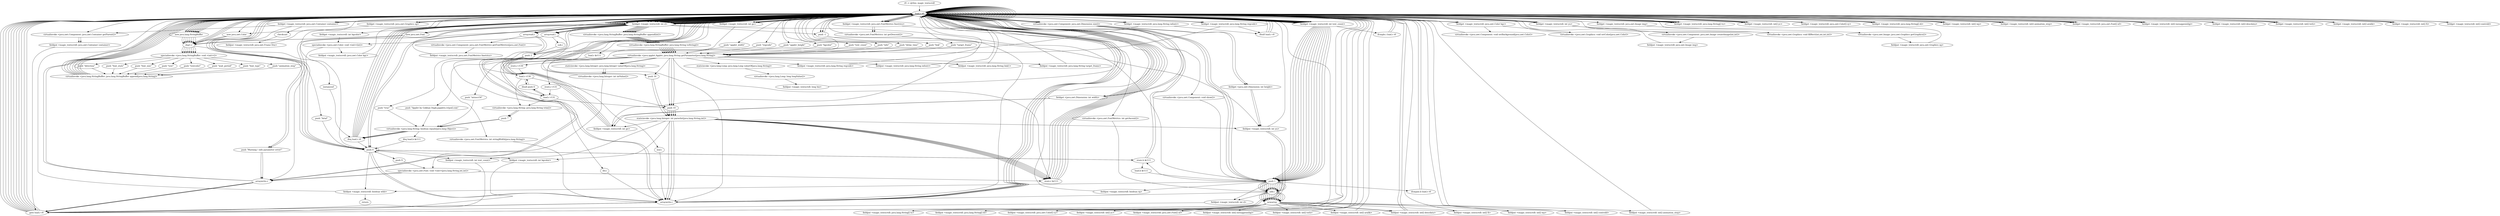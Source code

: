 digraph "" {
    "r0 := @this: magic_textscroll"
    "load.r r0"
    "r0 := @this: magic_textscroll"->"load.r r0";
    "push -1"
    "load.r r0"->"push -1";
    "fieldput <magic_textscroll: int ge>"
    "push -1"->"fieldput <magic_textscroll: int ge>";
    "fieldput <magic_textscroll: int ge>"->"load.r r0";
    "load.r r0"->"push -1";
    "fieldput <magic_textscroll: int yu>"
    "push -1"->"fieldput <magic_textscroll: int yu>";
    "fieldput <magic_textscroll: int yu>"->"load.r r0";
    "push 0"
    "load.r r0"->"push 0";
    "fieldput <magic_textscroll: boolean whb>"
    "push 0"->"fieldput <magic_textscroll: boolean whb>";
    "fieldput <magic_textscroll: boolean whb>"->"load.r r0";
    "push \"bgcolor\""
    "load.r r0"->"push \"bgcolor\"";
    "virtualinvoke <java.applet.Applet: java.lang.String getParameter(java.lang.String)>"
    "push \"bgcolor\""->"virtualinvoke <java.applet.Applet: java.lang.String getParameter(java.lang.String)>";
    "store.r $r111"
    "virtualinvoke <java.applet.Applet: java.lang.String getParameter(java.lang.String)>"->"store.r $r111";
    "store.r $r111"->"load.r r0";
    "load.r $r111"
    "load.r r0"->"load.r $r111";
    "push 16"
    "load.r $r111"->"push 16";
    "staticinvoke <java.lang.Integer: int parseInt(java.lang.String,int)>"
    "push 16"->"staticinvoke <java.lang.Integer: int parseInt(java.lang.String,int)>";
    "fieldput <magic_textscroll: int bgcolor>"
    "staticinvoke <java.lang.Integer: int parseInt(java.lang.String,int)>"->"fieldput <magic_textscroll: int bgcolor>";
    "goto load.r r0"
    "fieldput <magic_textscroll: int bgcolor>"->"goto load.r r0";
    "goto load.r r0"->"load.r r0";
    "new java.awt.Color"
    "load.r r0"->"new java.awt.Color";
    "dup1.r"
    "new java.awt.Color"->"dup1.r";
    "dup1.r"->"load.r r0";
    "fieldget <magic_textscroll: int bgcolor>"
    "load.r r0"->"fieldget <magic_textscroll: int bgcolor>";
    "specialinvoke <java.awt.Color: void <init>(int)>"
    "fieldget <magic_textscroll: int bgcolor>"->"specialinvoke <java.awt.Color: void <init>(int)>";
    "fieldput <magic_textscroll: java.awt.Color bgc>"
    "specialinvoke <java.awt.Color: void <init>(int)>"->"fieldput <magic_textscroll: java.awt.Color bgc>";
    "fieldput <magic_textscroll: java.awt.Color bgc>"->"load.r r0";
    "load.r r0"->"load.r r0";
    "fieldget <magic_textscroll: java.awt.Color bgc>"
    "load.r r0"->"fieldget <magic_textscroll: java.awt.Color bgc>";
    "virtualinvoke <java.awt.Component: void setBackground(java.awt.Color)>"
    "fieldget <magic_textscroll: java.awt.Color bgc>"->"virtualinvoke <java.awt.Component: void setBackground(java.awt.Color)>";
    "virtualinvoke <java.awt.Component: void setBackground(java.awt.Color)>"->"load.r r0";
    "load.r r0"->"load.r r0";
    "push \"regcode\""
    "load.r r0"->"push \"regcode\"";
    "push \"regcode\""->"virtualinvoke <java.applet.Applet: java.lang.String getParameter(java.lang.String)>";
    "fieldput <magic_textscroll: java.lang.String regcode>"
    "virtualinvoke <java.applet.Applet: java.lang.String getParameter(java.lang.String)>"->"fieldput <magic_textscroll: java.lang.String regcode>";
    "fieldput <magic_textscroll: java.lang.String regcode>"->"load.r r0";
    "fieldget <magic_textscroll: java.lang.String regcode>"
    "load.r r0"->"fieldget <magic_textscroll: java.lang.String regcode>";
    "ifnull load.r r0"
    "fieldget <magic_textscroll: java.lang.String regcode>"->"ifnull load.r r0";
    "ifnull load.r r0"->"load.r r0";
    "load.r r0"->"fieldget <magic_textscroll: java.lang.String regcode>";
    "push \"mtxscr34\""
    "fieldget <magic_textscroll: java.lang.String regcode>"->"push \"mtxscr34\"";
    "virtualinvoke <java.lang.String: boolean equals(java.lang.Object)>"
    "push \"mtxscr34\""->"virtualinvoke <java.lang.String: boolean equals(java.lang.Object)>";
    "ifeq load.r r0"
    "virtualinvoke <java.lang.String: boolean equals(java.lang.Object)>"->"ifeq load.r r0";
    "ifeq load.r r0"->"load.r r0";
    "push 1"
    "load.r r0"->"push 1";
    "fieldput <magic_textscroll: boolean rg>"
    "push 1"->"fieldput <magic_textscroll: boolean rg>";
    "fieldput <magic_textscroll: boolean rg>"->"load.r r0";
    "load.r r0"->"load.r r0";
    "push \"text_count\""
    "load.r r0"->"push \"text_count\"";
    "push \"text_count\""->"virtualinvoke <java.applet.Applet: java.lang.String getParameter(java.lang.String)>";
    "push 10"
    "virtualinvoke <java.applet.Applet: java.lang.String getParameter(java.lang.String)>"->"push 10";
    "push 10"->"staticinvoke <java.lang.Integer: int parseInt(java.lang.String,int)>";
    "fieldput <magic_textscroll: int text_count>"
    "staticinvoke <java.lang.Integer: int parseInt(java.lang.String,int)>"->"fieldput <magic_textscroll: int text_count>";
    "fieldput <magic_textscroll: int text_count>"->"goto load.r r0";
    "goto load.r r0"->"load.r r0";
    "load.r r0"->"load.r r0";
    "push \"info\""
    "load.r r0"->"push \"info\"";
    "push \"info\""->"virtualinvoke <java.applet.Applet: java.lang.String getParameter(java.lang.String)>";
    "fieldput <magic_textscroll: java.lang.String infostr>"
    "virtualinvoke <java.applet.Applet: java.lang.String getParameter(java.lang.String)>"->"fieldput <magic_textscroll: java.lang.String infostr>";
    "fieldput <magic_textscroll: java.lang.String infostr>"->"load.r r0";
    "load.r r0"->"load.r r0";
    "push \"delay_time\""
    "load.r r0"->"push \"delay_time\"";
    "push \"delay_time\""->"virtualinvoke <java.applet.Applet: java.lang.String getParameter(java.lang.String)>";
    "staticinvoke <java.lang.Long: java.lang.Long valueOf(java.lang.String)>"
    "virtualinvoke <java.applet.Applet: java.lang.String getParameter(java.lang.String)>"->"staticinvoke <java.lang.Long: java.lang.Long valueOf(java.lang.String)>";
    "virtualinvoke <java.lang.Long: long longValue()>"
    "staticinvoke <java.lang.Long: java.lang.Long valueOf(java.lang.String)>"->"virtualinvoke <java.lang.Long: long longValue()>";
    "fieldput <magic_textscroll: long hiz>"
    "virtualinvoke <java.lang.Long: long longValue()>"->"fieldput <magic_textscroll: long hiz>";
    "fieldput <magic_textscroll: long hiz>"->"load.r r0";
    "load.r r0"->"load.r r0";
    "fieldget <magic_textscroll: int text_count>"
    "load.r r0"->"fieldget <magic_textscroll: int text_count>";
    "fieldget <magic_textscroll: int text_count>"->"push 1";
    "add.i"
    "push 1"->"add.i";
    "newarray"
    "add.i"->"newarray";
    "fieldput <magic_textscroll: java.lang.String[] tx>"
    "newarray"->"fieldput <magic_textscroll: java.lang.String[] tx>";
    "fieldput <magic_textscroll: java.lang.String[] tx>"->"load.r r0";
    "load.r r0"->"load.r r0";
    "load.r r0"->"fieldget <magic_textscroll: int text_count>";
    "fieldget <magic_textscroll: int text_count>"->"push 1";
    "push 1"->"add.i";
    "add.i"->"newarray";
    "fieldput <magic_textscroll: java.lang.String[] di>"
    "newarray"->"fieldput <magic_textscroll: java.lang.String[] di>";
    "fieldput <magic_textscroll: java.lang.String[] di>"->"load.r r0";
    "load.r r0"->"load.r r0";
    "load.r r0"->"fieldget <magic_textscroll: int text_count>";
    "fieldget <magic_textscroll: int text_count>"->"push 1";
    "push 1"->"add.i";
    "add.i"->"newarray";
    "fieldput <magic_textscroll: java.awt.Color[] cy>"
    "newarray"->"fieldput <magic_textscroll: java.awt.Color[] cy>";
    "fieldput <magic_textscroll: java.awt.Color[] cy>"->"load.r r0";
    "load.r r0"->"load.r r0";
    "load.r r0"->"fieldget <magic_textscroll: int text_count>";
    "fieldget <magic_textscroll: int text_count>"->"push 1";
    "push 1"->"add.i";
    "add.i"->"newarray";
    "fieldput <magic_textscroll: int[] yc>"
    "newarray"->"fieldput <magic_textscroll: int[] yc>";
    "fieldput <magic_textscroll: int[] yc>"->"load.r r0";
    "load.r r0"->"load.r r0";
    "load.r r0"->"fieldget <magic_textscroll: int text_count>";
    "fieldget <magic_textscroll: int text_count>"->"push 1";
    "push 1"->"add.i";
    "add.i"->"newarray";
    "fieldput <magic_textscroll: java.awt.Font[] nf>"
    "newarray"->"fieldput <magic_textscroll: java.awt.Font[] nf>";
    "fieldput <magic_textscroll: java.awt.Font[] nf>"->"load.r r0";
    "load.r r0"->"load.r r0";
    "load.r r0"->"fieldget <magic_textscroll: int text_count>";
    "fieldget <magic_textscroll: int text_count>"->"push 1";
    "push 1"->"add.i";
    "add.i"->"newarray";
    "fieldput <magic_textscroll: int[] mesajgenisligi>"
    "newarray"->"fieldput <magic_textscroll: int[] mesajgenisligi>";
    "fieldput <magic_textscroll: int[] mesajgenisligi>"->"load.r r0";
    "load.r r0"->"load.r r0";
    "load.r r0"->"fieldget <magic_textscroll: int text_count>";
    "fieldget <magic_textscroll: int text_count>"->"push 1";
    "push 1"->"add.i";
    "add.i"->"newarray";
    "fieldput <magic_textscroll: int[] txth>"
    "newarray"->"fieldput <magic_textscroll: int[] txth>";
    "fieldput <magic_textscroll: int[] txth>"->"load.r r0";
    "load.r r0"->"load.r r0";
    "load.r r0"->"fieldget <magic_textscroll: int text_count>";
    "fieldget <magic_textscroll: int text_count>"->"push 1";
    "push 1"->"add.i";
    "add.i"->"newarray";
    "fieldput <magic_textscroll: int[] aralik>"
    "newarray"->"fieldput <magic_textscroll: int[] aralik>";
    "fieldput <magic_textscroll: int[] aralik>"->"load.r r0";
    "load.r r0"->"load.r r0";
    "load.r r0"->"fieldget <magic_textscroll: int text_count>";
    "fieldget <magic_textscroll: int text_count>"->"push 1";
    "push 1"->"add.i";
    "add.i"->"newarray";
    "fieldput <magic_textscroll: int[] descdata>"
    "newarray"->"fieldput <magic_textscroll: int[] descdata>";
    "fieldput <magic_textscroll: int[] descdata>"->"load.r r0";
    "load.r r0"->"load.r r0";
    "load.r r0"->"fieldget <magic_textscroll: int text_count>";
    "fieldget <magic_textscroll: int text_count>"->"push 1";
    "push 1"->"add.i";
    "add.i"->"newarray";
    "newarray"->"fieldput <magic_textscroll: int[] descdata>";
    "fieldput <magic_textscroll: int[] descdata>"->"load.r r0";
    "load.r r0"->"load.r r0";
    "load.r r0"->"fieldget <magic_textscroll: int text_count>";
    "fieldget <magic_textscroll: int text_count>"->"push 1";
    "push 1"->"add.i";
    "add.i"->"newarray";
    "fieldput <magic_textscroll: int[] X>"
    "newarray"->"fieldput <magic_textscroll: int[] X>";
    "fieldput <magic_textscroll: int[] X>"->"load.r r0";
    "load.r r0"->"load.r r0";
    "load.r r0"->"fieldget <magic_textscroll: int text_count>";
    "fieldget <magic_textscroll: int text_count>"->"push 1";
    "push 1"->"add.i";
    "add.i"->"newarray";
    "fieldput <magic_textscroll: int[] wp>"
    "newarray"->"fieldput <magic_textscroll: int[] wp>";
    "fieldput <magic_textscroll: int[] wp>"->"load.r r0";
    "load.r r0"->"load.r r0";
    "load.r r0"->"fieldget <magic_textscroll: int text_count>";
    "fieldget <magic_textscroll: int text_count>"->"push 1";
    "push 1"->"add.i";
    "add.i"->"newarray";
    "fieldput <magic_textscroll: int[] controld>"
    "newarray"->"fieldput <magic_textscroll: int[] controld>";
    "fieldput <magic_textscroll: int[] controld>"->"load.r r0";
    "load.r r0"->"load.r r0";
    "load.r r0"->"fieldget <magic_textscroll: int text_count>";
    "fieldget <magic_textscroll: int text_count>"->"push 1";
    "push 1"->"add.i";
    "add.i"->"newarray";
    "fieldput <magic_textscroll: int[] animation_step>"
    "newarray"->"fieldput <magic_textscroll: int[] animation_step>";
    "fieldput <magic_textscroll: int[] animation_step>"->"load.r r0";
    "load.r r0"->"load.r r0";
    "push \"link\""
    "load.r r0"->"push \"link\"";
    "push \"link\""->"virtualinvoke <java.applet.Applet: java.lang.String getParameter(java.lang.String)>";
    "fieldput <magic_textscroll: java.lang.String link1>"
    "virtualinvoke <java.applet.Applet: java.lang.String getParameter(java.lang.String)>"->"fieldput <magic_textscroll: java.lang.String link1>";
    "fieldput <magic_textscroll: java.lang.String link1>"->"load.r r0";
    "load.r r0"->"load.r r0";
    "push \"target_frame\""
    "load.r r0"->"push \"target_frame\"";
    "push \"target_frame\""->"virtualinvoke <java.applet.Applet: java.lang.String getParameter(java.lang.String)>";
    "fieldput <magic_textscroll: java.lang.String target_frame>"
    "virtualinvoke <java.applet.Applet: java.lang.String getParameter(java.lang.String)>"->"fieldput <magic_textscroll: java.lang.String target_frame>";
    "fieldput <magic_textscroll: java.lang.String target_frame>"->"load.r r0";
    "virtualinvoke <java.awt.Component: void show()>"
    "load.r r0"->"virtualinvoke <java.awt.Component: void show()>";
    "virtualinvoke <java.awt.Component: void show()>"->"push 1";
    "store.b $r111"
    "push 1"->"store.b $r111";
    "store.b $r111"->"load.r r0";
    "push \"applet_width\""
    "load.r r0"->"push \"applet_width\"";
    "push \"applet_width\""->"virtualinvoke <java.applet.Applet: java.lang.String getParameter(java.lang.String)>";
    "store.r r130"
    "virtualinvoke <java.applet.Applet: java.lang.String getParameter(java.lang.String)>"->"store.r r130";
    "load.r r130"
    "store.r r130"->"load.r r130";
    "ifnull push 0"
    "load.r r130"->"ifnull push 0";
    "ifnull push 0"->"load.r r130";
    "virtualinvoke <java.lang.String: java.lang.String trim()>"
    "load.r r130"->"virtualinvoke <java.lang.String: java.lang.String trim()>";
    "push \"\""
    "virtualinvoke <java.lang.String: java.lang.String trim()>"->"push \"\"";
    "push \"\""->"virtualinvoke <java.lang.String: boolean equals(java.lang.Object)>";
    "virtualinvoke <java.lang.String: boolean equals(java.lang.Object)>"->"ifeq load.r r0";
    "ifeq load.r r0"->"push 0";
    "push 0"->"store.b $r111";
    "store.b $r111"->"load.r r0";
    "push \"applet_height\""
    "load.r r0"->"push \"applet_height\"";
    "push \"applet_height\""->"virtualinvoke <java.applet.Applet: java.lang.String getParameter(java.lang.String)>";
    "store.r r131"
    "virtualinvoke <java.applet.Applet: java.lang.String getParameter(java.lang.String)>"->"store.r r131";
    "load.r r131"
    "store.r r131"->"load.r r131";
    "load.r r131"->"ifnull push 0";
    "ifnull push 0"->"load.r r131";
    "load.r r131"->"virtualinvoke <java.lang.String: java.lang.String trim()>";
    "virtualinvoke <java.lang.String: java.lang.String trim()>"->"push \"\"";
    "push \"\""->"virtualinvoke <java.lang.String: boolean equals(java.lang.Object)>";
    "ifeq load.b $r111"
    "virtualinvoke <java.lang.String: boolean equals(java.lang.Object)>"->"ifeq load.b $r111";
    "ifeq load.b $r111"->"push 0";
    "push 0"->"store.b $r111";
    "load.b $r111"
    "store.b $r111"->"load.b $r111";
    "load.b $r111"->"push 1";
    "ifcmpne.b load.r r0"
    "push 1"->"ifcmpne.b load.r r0";
    "ifcmpne.b load.r r0"->"load.r r0";
    "load.r r0"->"load.r r130";
    "load.r r130"->"push 10";
    "push 10"->"staticinvoke <java.lang.Integer: int parseInt(java.lang.String,int)>";
    "staticinvoke <java.lang.Integer: int parseInt(java.lang.String,int)>"->"fieldput <magic_textscroll: int ge>";
    "fieldput <magic_textscroll: int ge>"->"load.r r0";
    "load.r r0"->"load.r r131";
    "load.r r131"->"push 10";
    "push 10"->"staticinvoke <java.lang.Integer: int parseInt(java.lang.String,int)>";
    "staticinvoke <java.lang.Integer: int parseInt(java.lang.String,int)>"->"fieldput <magic_textscroll: int yu>";
    "fieldput <magic_textscroll: int yu>"->"goto load.r r0";
    "goto load.r r0"->"load.r r0";
    "load.r r0"->"load.r r0";
    "virtualinvoke <java.awt.Component: java.awt.Container getParent()>"
    "load.r r0"->"virtualinvoke <java.awt.Component: java.awt.Container getParent()>";
    "fieldput <magic_textscroll: java.awt.Container container>"
    "virtualinvoke <java.awt.Component: java.awt.Container getParent()>"->"fieldput <magic_textscroll: java.awt.Container container>";
    "fieldput <magic_textscroll: java.awt.Container container>"->"goto load.r r0";
    "goto load.r r0"->"load.r r0";
    "fieldget <magic_textscroll: java.awt.Container container>"
    "load.r r0"->"fieldget <magic_textscroll: java.awt.Container container>";
    "instanceof"
    "fieldget <magic_textscroll: java.awt.Container container>"->"instanceof";
    "instanceof"->"ifeq load.r r0";
    "ifeq load.r r0"->"load.r r0";
    "load.r r0"->"load.r r0";
    "load.r r0"->"fieldget <magic_textscroll: java.awt.Container container>";
    "checkcast"
    "fieldget <magic_textscroll: java.awt.Container container>"->"checkcast";
    "fieldput <magic_textscroll: java.awt.Frame frm>"
    "checkcast"->"fieldput <magic_textscroll: java.awt.Frame frm>";
    "fieldput <magic_textscroll: java.awt.Frame frm>"->"load.r r0";
    "load.r r0"->"push 1";
    "fieldput <magic_textscroll: int d>"
    "push 1"->"fieldput <magic_textscroll: int d>";
    "fieldput <magic_textscroll: int d>"->"goto load.r r0";
    "goto load.r r0"->"load.r r0";
    "fieldget <magic_textscroll: int d>"
    "load.r r0"->"fieldget <magic_textscroll: int d>";
    "fieldget <magic_textscroll: int d>"->"load.r r0";
    "load.r r0"->"fieldget <magic_textscroll: int text_count>";
    "ifcmple.i load.r r0"
    "fieldget <magic_textscroll: int text_count>"->"ifcmple.i load.r r0";
    "ifcmple.i load.r r0"->"load.r r0";
    "load.r r0"->"load.r r0";
    "load.r r0"->"load.r r0";
    "fieldget <magic_textscroll: int ge>"
    "load.r r0"->"fieldget <magic_textscroll: int ge>";
    "fieldget <magic_textscroll: int ge>"->"load.r r0";
    "fieldget <magic_textscroll: int yu>"
    "load.r r0"->"fieldget <magic_textscroll: int yu>";
    "virtualinvoke <java.awt.Component: java.awt.Image createImage(int,int)>"
    "fieldget <magic_textscroll: int yu>"->"virtualinvoke <java.awt.Component: java.awt.Image createImage(int,int)>";
    "fieldput <magic_textscroll: java.awt.Image img>"
    "virtualinvoke <java.awt.Component: java.awt.Image createImage(int,int)>"->"fieldput <magic_textscroll: java.awt.Image img>";
    "fieldput <magic_textscroll: java.awt.Image img>"->"load.r r0";
    "load.r r0"->"load.r r0";
    "fieldget <magic_textscroll: java.awt.Image img>"
    "load.r r0"->"fieldget <magic_textscroll: java.awt.Image img>";
    "virtualinvoke <java.awt.Image: java.awt.Graphics getGraphics()>"
    "fieldget <magic_textscroll: java.awt.Image img>"->"virtualinvoke <java.awt.Image: java.awt.Graphics getGraphics()>";
    "fieldput <magic_textscroll: java.awt.Graphics og>"
    "virtualinvoke <java.awt.Image: java.awt.Graphics getGraphics()>"->"fieldput <magic_textscroll: java.awt.Graphics og>";
    "fieldput <magic_textscroll: java.awt.Graphics og>"->"load.r r0";
    "fieldget <magic_textscroll: java.awt.Graphics og>"
    "load.r r0"->"fieldget <magic_textscroll: java.awt.Graphics og>";
    "fieldget <magic_textscroll: java.awt.Graphics og>"->"load.r r0";
    "load.r r0"->"fieldget <magic_textscroll: java.awt.Color bgc>";
    "virtualinvoke <java.awt.Graphics: void setColor(java.awt.Color)>"
    "fieldget <magic_textscroll: java.awt.Color bgc>"->"virtualinvoke <java.awt.Graphics: void setColor(java.awt.Color)>";
    "virtualinvoke <java.awt.Graphics: void setColor(java.awt.Color)>"->"load.r r0";
    "load.r r0"->"fieldget <magic_textscroll: java.awt.Graphics og>";
    "fieldget <magic_textscroll: java.awt.Graphics og>"->"push 0";
    "push 0"->"push 0";
    "push 0"->"load.r r0";
    "load.r r0"->"fieldget <magic_textscroll: int ge>";
    "fieldget <magic_textscroll: int ge>"->"load.r r0";
    "load.r r0"->"fieldget <magic_textscroll: int yu>";
    "virtualinvoke <java.awt.Graphics: void fillRect(int,int,int,int)>"
    "fieldget <magic_textscroll: int yu>"->"virtualinvoke <java.awt.Graphics: void fillRect(int,int,int,int)>";
    "virtualinvoke <java.awt.Graphics: void fillRect(int,int,int,int)>"->"load.r r0";
    "load.r r0"->"push 1";
    "push 1"->"fieldput <magic_textscroll: boolean whb>";
    "return"
    "fieldput <magic_textscroll: boolean whb>"->"return";
    "ifcmple.i load.r r0"->"load.r r0";
    "fieldget <magic_textscroll: java.lang.String infostr>"
    "load.r r0"->"fieldget <magic_textscroll: java.lang.String infostr>";
    "fieldget <magic_textscroll: java.lang.String infostr>"->"ifnull load.r r0";
    "ifnull load.r r0"->"load.r r0";
    "load.r r0"->"fieldget <magic_textscroll: java.lang.String infostr>";
    "push \"Applet by Gokhan Dagli,japplets.tripod.com\""
    "fieldget <magic_textscroll: java.lang.String infostr>"->"push \"Applet by Gokhan Dagli,japplets.tripod.com\"";
    "push \"Applet by Gokhan Dagli,japplets.tripod.com\""->"virtualinvoke <java.lang.String: boolean equals(java.lang.Object)>";
    "virtualinvoke <java.lang.String: boolean equals(java.lang.Object)>"->"ifeq load.r r0";
    "ifeq load.r r0"->"load.r r0";
    "fieldget <magic_textscroll: java.lang.String[] tx>"
    "load.r r0"->"fieldget <magic_textscroll: java.lang.String[] tx>";
    "fieldget <magic_textscroll: java.lang.String[] tx>"->"load.r r0";
    "load.r r0"->"fieldget <magic_textscroll: int d>";
    "fieldget <magic_textscroll: int d>"->"load.r r0";
    "new java.lang.StringBuffer"
    "load.r r0"->"new java.lang.StringBuffer";
    "new java.lang.StringBuffer"->"dup1.r";
    "specialinvoke <java.lang.StringBuffer: void <init>()>"
    "dup1.r"->"specialinvoke <java.lang.StringBuffer: void <init>()>";
    "push \"text\""
    "specialinvoke <java.lang.StringBuffer: void <init>()>"->"push \"text\"";
    "virtualinvoke <java.lang.StringBuffer: java.lang.StringBuffer append(java.lang.String)>"
    "push \"text\""->"virtualinvoke <java.lang.StringBuffer: java.lang.StringBuffer append(java.lang.String)>";
    "virtualinvoke <java.lang.StringBuffer: java.lang.StringBuffer append(java.lang.String)>"->"load.r r0";
    "load.r r0"->"fieldget <magic_textscroll: int d>";
    "virtualinvoke <java.lang.StringBuffer: java.lang.StringBuffer append(int)>"
    "fieldget <magic_textscroll: int d>"->"virtualinvoke <java.lang.StringBuffer: java.lang.StringBuffer append(int)>";
    "virtualinvoke <java.lang.StringBuffer: java.lang.String toString()>"
    "virtualinvoke <java.lang.StringBuffer: java.lang.StringBuffer append(int)>"->"virtualinvoke <java.lang.StringBuffer: java.lang.String toString()>";
    "virtualinvoke <java.lang.StringBuffer: java.lang.String toString()>"->"virtualinvoke <java.applet.Applet: java.lang.String getParameter(java.lang.String)>";
    "arraywrite.r"
    "virtualinvoke <java.applet.Applet: java.lang.String getParameter(java.lang.String)>"->"arraywrite.r";
    "arraywrite.r"->"goto load.r r0";
    "goto load.r r0"->"load.r r0";
    "fieldget <magic_textscroll: int[] yc>"
    "load.r r0"->"fieldget <magic_textscroll: int[] yc>";
    "fieldget <magic_textscroll: int[] yc>"->"load.r r0";
    "load.r r0"->"fieldget <magic_textscroll: int d>";
    "fieldget <magic_textscroll: int d>"->"load.r r0";
    "load.r r0"->"new java.lang.StringBuffer";
    "new java.lang.StringBuffer"->"dup1.r";
    "dup1.r"->"specialinvoke <java.lang.StringBuffer: void <init>()>";
    "push \"textcolor\""
    "specialinvoke <java.lang.StringBuffer: void <init>()>"->"push \"textcolor\"";
    "push \"textcolor\""->"virtualinvoke <java.lang.StringBuffer: java.lang.StringBuffer append(java.lang.String)>";
    "virtualinvoke <java.lang.StringBuffer: java.lang.StringBuffer append(java.lang.String)>"->"load.r r0";
    "load.r r0"->"fieldget <magic_textscroll: int d>";
    "fieldget <magic_textscroll: int d>"->"virtualinvoke <java.lang.StringBuffer: java.lang.StringBuffer append(int)>";
    "virtualinvoke <java.lang.StringBuffer: java.lang.StringBuffer append(int)>"->"virtualinvoke <java.lang.StringBuffer: java.lang.String toString()>";
    "virtualinvoke <java.lang.StringBuffer: java.lang.String toString()>"->"virtualinvoke <java.applet.Applet: java.lang.String getParameter(java.lang.String)>";
    "virtualinvoke <java.applet.Applet: java.lang.String getParameter(java.lang.String)>"->"push 16";
    "push 16"->"staticinvoke <java.lang.Integer: int parseInt(java.lang.String,int)>";
    "arraywrite.i"
    "staticinvoke <java.lang.Integer: int parseInt(java.lang.String,int)>"->"arraywrite.i";
    "arraywrite.i"->"goto load.r r0";
    "goto load.r r0"->"load.r r0";
    "fieldget <magic_textscroll: java.awt.Color[] cy>"
    "load.r r0"->"fieldget <magic_textscroll: java.awt.Color[] cy>";
    "fieldget <magic_textscroll: java.awt.Color[] cy>"->"load.r r0";
    "load.r r0"->"fieldget <magic_textscroll: int d>";
    "fieldget <magic_textscroll: int d>"->"new java.awt.Color";
    "new java.awt.Color"->"dup1.r";
    "dup1.r"->"load.r r0";
    "load.r r0"->"fieldget <magic_textscroll: int[] yc>";
    "fieldget <magic_textscroll: int[] yc>"->"load.r r0";
    "load.r r0"->"fieldget <magic_textscroll: int d>";
    "arrayread.i"
    "fieldget <magic_textscroll: int d>"->"arrayread.i";
    "arrayread.i"->"specialinvoke <java.awt.Color: void <init>(int)>";
    "specialinvoke <java.awt.Color: void <init>(int)>"->"arraywrite.r";
    "arraywrite.r"->"load.r r0";
    "fieldget <magic_textscroll: java.lang.String[] di>"
    "load.r r0"->"fieldget <magic_textscroll: java.lang.String[] di>";
    "fieldget <magic_textscroll: java.lang.String[] di>"->"load.r r0";
    "load.r r0"->"fieldget <magic_textscroll: int d>";
    "fieldget <magic_textscroll: int d>"->"load.r r0";
    "load.r r0"->"new java.lang.StringBuffer";
    "new java.lang.StringBuffer"->"dup1.r";
    "dup1.r"->"specialinvoke <java.lang.StringBuffer: void <init>()>";
    "push \"direction\""
    "specialinvoke <java.lang.StringBuffer: void <init>()>"->"push \"direction\"";
    "push \"direction\""->"virtualinvoke <java.lang.StringBuffer: java.lang.StringBuffer append(java.lang.String)>";
    "virtualinvoke <java.lang.StringBuffer: java.lang.StringBuffer append(java.lang.String)>"->"load.r r0";
    "load.r r0"->"fieldget <magic_textscroll: int d>";
    "fieldget <magic_textscroll: int d>"->"virtualinvoke <java.lang.StringBuffer: java.lang.StringBuffer append(int)>";
    "virtualinvoke <java.lang.StringBuffer: java.lang.StringBuffer append(int)>"->"virtualinvoke <java.lang.StringBuffer: java.lang.String toString()>";
    "virtualinvoke <java.lang.StringBuffer: java.lang.String toString()>"->"virtualinvoke <java.applet.Applet: java.lang.String getParameter(java.lang.String)>";
    "virtualinvoke <java.applet.Applet: java.lang.String getParameter(java.lang.String)>"->"arraywrite.r";
    "arraywrite.r"->"load.r r0";
    "fieldget <magic_textscroll: int[] wp>"
    "load.r r0"->"fieldget <magic_textscroll: int[] wp>";
    "fieldget <magic_textscroll: int[] wp>"->"load.r r0";
    "load.r r0"->"fieldget <magic_textscroll: int d>";
    "fieldget <magic_textscroll: int d>"->"load.r r0";
    "load.r r0"->"new java.lang.StringBuffer";
    "new java.lang.StringBuffer"->"dup1.r";
    "dup1.r"->"specialinvoke <java.lang.StringBuffer: void <init>()>";
    "push \"wait_period\""
    "specialinvoke <java.lang.StringBuffer: void <init>()>"->"push \"wait_period\"";
    "push \"wait_period\""->"virtualinvoke <java.lang.StringBuffer: java.lang.StringBuffer append(java.lang.String)>";
    "virtualinvoke <java.lang.StringBuffer: java.lang.StringBuffer append(java.lang.String)>"->"load.r r0";
    "load.r r0"->"fieldget <magic_textscroll: int d>";
    "fieldget <magic_textscroll: int d>"->"virtualinvoke <java.lang.StringBuffer: java.lang.StringBuffer append(int)>";
    "virtualinvoke <java.lang.StringBuffer: java.lang.StringBuffer append(int)>"->"virtualinvoke <java.lang.StringBuffer: java.lang.String toString()>";
    "virtualinvoke <java.lang.StringBuffer: java.lang.String toString()>"->"virtualinvoke <java.applet.Applet: java.lang.String getParameter(java.lang.String)>";
    "virtualinvoke <java.applet.Applet: java.lang.String getParameter(java.lang.String)>"->"push 10";
    "push 10"->"staticinvoke <java.lang.Integer: int parseInt(java.lang.String,int)>";
    "staticinvoke <java.lang.Integer: int parseInt(java.lang.String,int)>"->"arraywrite.i";
    "arraywrite.i"->"goto load.r r0";
    "goto load.r r0"->"load.r r0";
    "fieldget <magic_textscroll: int[] animation_step>"
    "load.r r0"->"fieldget <magic_textscroll: int[] animation_step>";
    "fieldget <magic_textscroll: int[] animation_step>"->"load.r r0";
    "load.r r0"->"fieldget <magic_textscroll: int d>";
    "fieldget <magic_textscroll: int d>"->"load.r r0";
    "load.r r0"->"new java.lang.StringBuffer";
    "new java.lang.StringBuffer"->"dup1.r";
    "dup1.r"->"specialinvoke <java.lang.StringBuffer: void <init>()>";
    "push \"animation_step\""
    "specialinvoke <java.lang.StringBuffer: void <init>()>"->"push \"animation_step\"";
    "push \"animation_step\""->"virtualinvoke <java.lang.StringBuffer: java.lang.StringBuffer append(java.lang.String)>";
    "virtualinvoke <java.lang.StringBuffer: java.lang.StringBuffer append(java.lang.String)>"->"load.r r0";
    "load.r r0"->"fieldget <magic_textscroll: int d>";
    "fieldget <magic_textscroll: int d>"->"virtualinvoke <java.lang.StringBuffer: java.lang.StringBuffer append(int)>";
    "virtualinvoke <java.lang.StringBuffer: java.lang.StringBuffer append(int)>"->"virtualinvoke <java.lang.StringBuffer: java.lang.String toString()>";
    "virtualinvoke <java.lang.StringBuffer: java.lang.String toString()>"->"virtualinvoke <java.applet.Applet: java.lang.String getParameter(java.lang.String)>";
    "virtualinvoke <java.applet.Applet: java.lang.String getParameter(java.lang.String)>"->"push 10";
    "push 10"->"staticinvoke <java.lang.Integer: int parseInt(java.lang.String,int)>";
    "staticinvoke <java.lang.Integer: int parseInt(java.lang.String,int)>"->"arraywrite.i";
    "arraywrite.i"->"goto load.r r0";
    "goto load.r r0"->"load.r r0";
    "fieldget <magic_textscroll: java.awt.Font[] nf>"
    "load.r r0"->"fieldget <magic_textscroll: java.awt.Font[] nf>";
    "fieldget <magic_textscroll: java.awt.Font[] nf>"->"load.r r0";
    "load.r r0"->"fieldget <magic_textscroll: int d>";
    "new java.awt.Font"
    "fieldget <magic_textscroll: int d>"->"new java.awt.Font";
    "new java.awt.Font"->"dup1.r";
    "dup1.r"->"load.r r0";
    "load.r r0"->"new java.lang.StringBuffer";
    "new java.lang.StringBuffer"->"dup1.r";
    "dup1.r"->"specialinvoke <java.lang.StringBuffer: void <init>()>";
    "push \"font_type\""
    "specialinvoke <java.lang.StringBuffer: void <init>()>"->"push \"font_type\"";
    "push \"font_type\""->"virtualinvoke <java.lang.StringBuffer: java.lang.StringBuffer append(java.lang.String)>";
    "virtualinvoke <java.lang.StringBuffer: java.lang.StringBuffer append(java.lang.String)>"->"load.r r0";
    "load.r r0"->"fieldget <magic_textscroll: int d>";
    "fieldget <magic_textscroll: int d>"->"virtualinvoke <java.lang.StringBuffer: java.lang.StringBuffer append(int)>";
    "virtualinvoke <java.lang.StringBuffer: java.lang.StringBuffer append(int)>"->"virtualinvoke <java.lang.StringBuffer: java.lang.String toString()>";
    "virtualinvoke <java.lang.StringBuffer: java.lang.String toString()>"->"virtualinvoke <java.applet.Applet: java.lang.String getParameter(java.lang.String)>";
    "virtualinvoke <java.applet.Applet: java.lang.String getParameter(java.lang.String)>"->"load.r r0";
    "load.r r0"->"new java.lang.StringBuffer";
    "new java.lang.StringBuffer"->"dup1.r";
    "dup1.r"->"specialinvoke <java.lang.StringBuffer: void <init>()>";
    "push \"font_style\""
    "specialinvoke <java.lang.StringBuffer: void <init>()>"->"push \"font_style\"";
    "push \"font_style\""->"virtualinvoke <java.lang.StringBuffer: java.lang.StringBuffer append(java.lang.String)>";
    "virtualinvoke <java.lang.StringBuffer: java.lang.StringBuffer append(java.lang.String)>"->"load.r r0";
    "load.r r0"->"fieldget <magic_textscroll: int d>";
    "fieldget <magic_textscroll: int d>"->"virtualinvoke <java.lang.StringBuffer: java.lang.StringBuffer append(int)>";
    "virtualinvoke <java.lang.StringBuffer: java.lang.StringBuffer append(int)>"->"virtualinvoke <java.lang.StringBuffer: java.lang.String toString()>";
    "virtualinvoke <java.lang.StringBuffer: java.lang.String toString()>"->"virtualinvoke <java.applet.Applet: java.lang.String getParameter(java.lang.String)>";
    "staticinvoke <java.lang.Integer: java.lang.Integer valueOf(java.lang.String)>"
    "virtualinvoke <java.applet.Applet: java.lang.String getParameter(java.lang.String)>"->"staticinvoke <java.lang.Integer: java.lang.Integer valueOf(java.lang.String)>";
    "virtualinvoke <java.lang.Integer: int intValue()>"
    "staticinvoke <java.lang.Integer: java.lang.Integer valueOf(java.lang.String)>"->"virtualinvoke <java.lang.Integer: int intValue()>";
    "virtualinvoke <java.lang.Integer: int intValue()>"->"load.r r0";
    "load.r r0"->"new java.lang.StringBuffer";
    "new java.lang.StringBuffer"->"dup1.r";
    "dup1.r"->"specialinvoke <java.lang.StringBuffer: void <init>()>";
    "push \"font_size\""
    "specialinvoke <java.lang.StringBuffer: void <init>()>"->"push \"font_size\"";
    "push \"font_size\""->"virtualinvoke <java.lang.StringBuffer: java.lang.StringBuffer append(java.lang.String)>";
    "virtualinvoke <java.lang.StringBuffer: java.lang.StringBuffer append(java.lang.String)>"->"load.r r0";
    "load.r r0"->"fieldget <magic_textscroll: int d>";
    "fieldget <magic_textscroll: int d>"->"virtualinvoke <java.lang.StringBuffer: java.lang.StringBuffer append(int)>";
    "virtualinvoke <java.lang.StringBuffer: java.lang.StringBuffer append(int)>"->"virtualinvoke <java.lang.StringBuffer: java.lang.String toString()>";
    "virtualinvoke <java.lang.StringBuffer: java.lang.String toString()>"->"virtualinvoke <java.applet.Applet: java.lang.String getParameter(java.lang.String)>";
    "virtualinvoke <java.applet.Applet: java.lang.String getParameter(java.lang.String)>"->"staticinvoke <java.lang.Integer: java.lang.Integer valueOf(java.lang.String)>";
    "staticinvoke <java.lang.Integer: java.lang.Integer valueOf(java.lang.String)>"->"virtualinvoke <java.lang.Integer: int intValue()>";
    "specialinvoke <java.awt.Font: void <init>(java.lang.String,int,int)>"
    "virtualinvoke <java.lang.Integer: int intValue()>"->"specialinvoke <java.awt.Font: void <init>(java.lang.String,int,int)>";
    "specialinvoke <java.awt.Font: void <init>(java.lang.String,int,int)>"->"arraywrite.r";
    "arraywrite.r"->"goto load.r r0";
    "goto load.r r0"->"load.r r0";
    "load.r r0"->"load.r r0";
    "load.r r0"->"load.r r0";
    "load.r r0"->"fieldget <magic_textscroll: java.awt.Font[] nf>";
    "fieldget <magic_textscroll: java.awt.Font[] nf>"->"load.r r0";
    "load.r r0"->"fieldget <magic_textscroll: int d>";
    "arrayread.r"
    "fieldget <magic_textscroll: int d>"->"arrayread.r";
    "virtualinvoke <java.awt.Component: java.awt.FontMetrics getFontMetrics(java.awt.Font)>"
    "arrayread.r"->"virtualinvoke <java.awt.Component: java.awt.FontMetrics getFontMetrics(java.awt.Font)>";
    "fieldput <magic_textscroll: java.awt.FontMetrics fmetrics>"
    "virtualinvoke <java.awt.Component: java.awt.FontMetrics getFontMetrics(java.awt.Font)>"->"fieldput <magic_textscroll: java.awt.FontMetrics fmetrics>";
    "fieldput <magic_textscroll: java.awt.FontMetrics fmetrics>"->"load.r r0";
    "fieldget <magic_textscroll: int[] mesajgenisligi>"
    "load.r r0"->"fieldget <magic_textscroll: int[] mesajgenisligi>";
    "fieldget <magic_textscroll: int[] mesajgenisligi>"->"load.r r0";
    "load.r r0"->"fieldget <magic_textscroll: int d>";
    "fieldget <magic_textscroll: int d>"->"load.r r0";
    "fieldget <magic_textscroll: java.awt.FontMetrics fmetrics>"
    "load.r r0"->"fieldget <magic_textscroll: java.awt.FontMetrics fmetrics>";
    "fieldget <magic_textscroll: java.awt.FontMetrics fmetrics>"->"load.r r0";
    "load.r r0"->"fieldget <magic_textscroll: java.lang.String[] tx>";
    "fieldget <magic_textscroll: java.lang.String[] tx>"->"load.r r0";
    "load.r r0"->"fieldget <magic_textscroll: int d>";
    "fieldget <magic_textscroll: int d>"->"arrayread.r";
    "virtualinvoke <java.awt.FontMetrics: int stringWidth(java.lang.String)>"
    "arrayread.r"->"virtualinvoke <java.awt.FontMetrics: int stringWidth(java.lang.String)>";
    "virtualinvoke <java.awt.FontMetrics: int stringWidth(java.lang.String)>"->"arraywrite.i";
    "arraywrite.i"->"load.r r0";
    "fieldget <magic_textscroll: int[] descdata>"
    "load.r r0"->"fieldget <magic_textscroll: int[] descdata>";
    "fieldget <magic_textscroll: int[] descdata>"->"load.r r0";
    "load.r r0"->"fieldget <magic_textscroll: int d>";
    "fieldget <magic_textscroll: int d>"->"load.r r0";
    "load.r r0"->"fieldget <magic_textscroll: java.awt.FontMetrics fmetrics>";
    "virtualinvoke <java.awt.FontMetrics: int getDescent()>"
    "fieldget <magic_textscroll: java.awt.FontMetrics fmetrics>"->"virtualinvoke <java.awt.FontMetrics: int getDescent()>";
    "virtualinvoke <java.awt.FontMetrics: int getDescent()>"->"arraywrite.i";
    "arraywrite.i"->"load.r r0";
    "fieldget <magic_textscroll: int[] txth>"
    "load.r r0"->"fieldget <magic_textscroll: int[] txth>";
    "fieldget <magic_textscroll: int[] txth>"->"load.r r0";
    "load.r r0"->"fieldget <magic_textscroll: int d>";
    "fieldget <magic_textscroll: int d>"->"load.r r0";
    "load.r r0"->"fieldget <magic_textscroll: java.awt.FontMetrics fmetrics>";
    "fieldget <magic_textscroll: java.awt.FontMetrics fmetrics>"->"virtualinvoke <java.awt.FontMetrics: int getDescent()>";
    "virtualinvoke <java.awt.FontMetrics: int getDescent()>"->"load.r r0";
    "load.r r0"->"fieldget <magic_textscroll: java.awt.FontMetrics fmetrics>";
    "virtualinvoke <java.awt.FontMetrics: int getAscent()>"
    "fieldget <magic_textscroll: java.awt.FontMetrics fmetrics>"->"virtualinvoke <java.awt.FontMetrics: int getAscent()>";
    "virtualinvoke <java.awt.FontMetrics: int getAscent()>"->"add.i";
    "add.i"->"arraywrite.i";
    "arraywrite.i"->"load.r r0";
    "fieldget <magic_textscroll: int[] aralik>"
    "load.r r0"->"fieldget <magic_textscroll: int[] aralik>";
    "fieldget <magic_textscroll: int[] aralik>"->"load.r r0";
    "load.r r0"->"fieldget <magic_textscroll: int d>";
    "fieldget <magic_textscroll: int d>"->"load.r r0";
    "load.r r0"->"fieldget <magic_textscroll: int yu>";
    "fieldget <magic_textscroll: int yu>"->"load.r r0";
    "load.r r0"->"fieldget <magic_textscroll: int[] txth>";
    "fieldget <magic_textscroll: int[] txth>"->"load.r r0";
    "load.r r0"->"fieldget <magic_textscroll: int d>";
    "fieldget <magic_textscroll: int d>"->"arrayread.i";
    "sub.i"
    "arrayread.i"->"sub.i";
    "push 2"
    "sub.i"->"push 2";
    "div.i"
    "push 2"->"div.i";
    "div.i"->"arraywrite.i";
    "arraywrite.i"->"load.r r0";
    "load.r r0"->"fieldget <magic_textscroll: java.lang.String[] di>";
    "fieldget <magic_textscroll: java.lang.String[] di>"->"load.r r0";
    "load.r r0"->"fieldget <magic_textscroll: int d>";
    "fieldget <magic_textscroll: int d>"->"arrayread.r";
    "push \"true\""
    "arrayread.r"->"push \"true\"";
    "push \"true\""->"virtualinvoke <java.lang.String: boolean equals(java.lang.Object)>";
    "virtualinvoke <java.lang.String: boolean equals(java.lang.Object)>"->"ifeq load.r r0";
    "ifeq load.r r0"->"load.r r0";
    "fieldget <magic_textscroll: int[] X>"
    "load.r r0"->"fieldget <magic_textscroll: int[] X>";
    "fieldget <magic_textscroll: int[] X>"->"load.r r0";
    "load.r r0"->"fieldget <magic_textscroll: int d>";
    "fieldget <magic_textscroll: int d>"->"load.r r0";
    "load.r r0"->"fieldget <magic_textscroll: int ge>";
    "fieldget <magic_textscroll: int ge>"->"arraywrite.i";
    "arraywrite.i"->"goto load.r r0";
    "goto load.r r0"->"load.r r0";
    "fieldget <magic_textscroll: int[] controld>"
    "load.r r0"->"fieldget <magic_textscroll: int[] controld>";
    "fieldget <magic_textscroll: int[] controld>"->"load.r r0";
    "load.r r0"->"fieldget <magic_textscroll: int d>";
    "fieldget <magic_textscroll: int d>"->"push 0";
    "push 0"->"arraywrite.i";
    "arraywrite.i"->"load.r r0";
    "load.r r0"->"load.r r0";
    "load.r r0"->"fieldget <magic_textscroll: int d>";
    "fieldget <magic_textscroll: int d>"->"push 1";
    "push 1"->"add.i";
    "add.i"->"fieldput <magic_textscroll: int d>";
    "ifeq load.r r0"->"load.r r0";
    "load.r r0"->"fieldget <magic_textscroll: int[] X>";
    "fieldget <magic_textscroll: int[] X>"->"load.r r0";
    "load.r r0"->"fieldget <magic_textscroll: int d>";
    "fieldget <magic_textscroll: int d>"->"push -1";
    "push -1"->"load.r r0";
    "load.r r0"->"fieldget <magic_textscroll: int[] mesajgenisligi>";
    "fieldget <magic_textscroll: int[] mesajgenisligi>"->"load.r r0";
    "load.r r0"->"fieldget <magic_textscroll: int d>";
    "fieldget <magic_textscroll: int d>"->"arrayread.i";
    "mul.i"
    "arrayread.i"->"mul.i";
    "mul.i"->"arraywrite.i";
    "specialinvoke <java.awt.Font: void <init>(java.lang.String,int,int)>"->"store.r $r111";
    "store.r $r111"->"load.r r0";
    "load.r r0"->"fieldget <magic_textscroll: java.awt.Font[] nf>";
    "fieldget <magic_textscroll: java.awt.Font[] nf>"->"load.r r0";
    "load.r r0"->"fieldget <magic_textscroll: int d>";
    "fieldget <magic_textscroll: int d>"->"new java.awt.Font";
    "new java.awt.Font"->"dup1.r";
    "push \"Arial\""
    "dup1.r"->"push \"Arial\"";
    "push \"Arial\""->"push 0";
    "push 9"
    "push 0"->"push 9";
    "push 9"->"specialinvoke <java.awt.Font: void <init>(java.lang.String,int,int)>";
    "specialinvoke <java.awt.Font: void <init>(java.lang.String,int,int)>"->"arraywrite.r";
    "staticinvoke <java.lang.Integer: int parseInt(java.lang.String,int)>"->"store.r $r111";
    "store.r $r111"->"load.r r0";
    "load.r r0"->"fieldget <magic_textscroll: int[] animation_step>";
    "fieldget <magic_textscroll: int[] animation_step>"->"load.r r0";
    "load.r r0"->"fieldget <magic_textscroll: int d>";
    "fieldget <magic_textscroll: int d>"->"push 2";
    "push 2"->"arraywrite.i";
    "staticinvoke <java.lang.Integer: int parseInt(java.lang.String,int)>"->"store.r $r111";
    "store.r $r111"->"load.r r0";
    "load.r r0"->"fieldget <magic_textscroll: int[] wp>";
    "fieldget <magic_textscroll: int[] wp>"->"load.r r0";
    "load.r r0"->"fieldget <magic_textscroll: int d>";
    "fieldget <magic_textscroll: int d>"->"push 2";
    "push 2"->"arraywrite.i";
    "staticinvoke <java.lang.Integer: int parseInt(java.lang.String,int)>"->"store.r $r111";
    "store.r $r111"->"load.r r0";
    "load.r r0"->"fieldget <magic_textscroll: int[] yc>";
    "fieldget <magic_textscroll: int[] yc>"->"load.r r0";
    "load.r r0"->"fieldget <magic_textscroll: int d>";
    "fieldget <magic_textscroll: int d>"->"push 0";
    "push 0"->"arraywrite.i";
    "ifeq load.r r0"->"load.r r0";
    "load.r r0"->"fieldget <magic_textscroll: java.lang.String[] tx>";
    "fieldget <magic_textscroll: java.lang.String[] tx>"->"load.r r0";
    "load.r r0"->"fieldget <magic_textscroll: int d>";
    "push \"Warning ! info parameter error!\""
    "fieldget <magic_textscroll: int d>"->"push \"Warning ! info parameter error!\"";
    "push \"Warning ! info parameter error!\""->"arraywrite.r";
    "arraywrite.r"->"goto load.r r0";
    "ifnull load.r r0"->"load.r r0";
    "load.r r0"->"fieldget <magic_textscroll: java.lang.String[] tx>";
    "fieldget <magic_textscroll: java.lang.String[] tx>"->"load.r r0";
    "load.r r0"->"fieldget <magic_textscroll: int d>";
    "fieldget <magic_textscroll: int d>"->"push \"Warning ! info parameter error!\"";
    "push \"Warning ! info parameter error!\""->"arraywrite.r";
    "ifeq load.r r0"->"load.r r0";
    "load.r r0"->"load.r r0";
    "load.r r0"->"fieldget <magic_textscroll: java.awt.Container container>";
    "fieldget <magic_textscroll: java.awt.Container container>"->"virtualinvoke <java.awt.Component: java.awt.Container getParent()>";
    "virtualinvoke <java.awt.Component: java.awt.Container getParent()>"->"fieldput <magic_textscroll: java.awt.Container container>";
    "staticinvoke <java.lang.Integer: int parseInt(java.lang.String,int)>"->"store.r $r111";
    "store.r $r111"->"load.r r0";
    "load.r r0"->"load.r r0";
    "virtualinvoke <java.awt.Component: java.awt.Dimension size()>"
    "load.r r0"->"virtualinvoke <java.awt.Component: java.awt.Dimension size()>";
    "fieldget <java.awt.Dimension: int width>"
    "virtualinvoke <java.awt.Component: java.awt.Dimension size()>"->"fieldget <java.awt.Dimension: int width>";
    "fieldget <java.awt.Dimension: int width>"->"fieldput <magic_textscroll: int ge>";
    "fieldput <magic_textscroll: int ge>"->"load.r r0";
    "load.r r0"->"load.r r0";
    "load.r r0"->"virtualinvoke <java.awt.Component: java.awt.Dimension size()>";
    "fieldget <java.awt.Dimension: int height>"
    "virtualinvoke <java.awt.Component: java.awt.Dimension size()>"->"fieldget <java.awt.Dimension: int height>";
    "fieldget <java.awt.Dimension: int height>"->"fieldput <magic_textscroll: int yu>";
    "ifcmpne.b load.r r0"->"load.r r0";
    "load.r r0"->"load.r r0";
    "load.r r0"->"virtualinvoke <java.awt.Component: java.awt.Dimension size()>";
    "virtualinvoke <java.awt.Component: java.awt.Dimension size()>"->"fieldget <java.awt.Dimension: int width>";
    "fieldget <java.awt.Dimension: int width>"->"fieldput <magic_textscroll: int ge>";
    "fieldput <magic_textscroll: int ge>"->"load.r r0";
    "load.r r0"->"load.r r0";
    "load.r r0"->"virtualinvoke <java.awt.Component: java.awt.Dimension size()>";
    "virtualinvoke <java.awt.Component: java.awt.Dimension size()>"->"fieldget <java.awt.Dimension: int height>";
    "fieldget <java.awt.Dimension: int height>"->"fieldput <magic_textscroll: int yu>";
    "fieldput <magic_textscroll: int yu>"->"goto load.r r0";
    "staticinvoke <java.lang.Integer: int parseInt(java.lang.String,int)>"->"store.r $r111";
    "store.r $r111"->"load.r r0";
    "load.r r0"->"push 0";
    "push 0"->"fieldput <magic_textscroll: int text_count>";
    "staticinvoke <java.lang.Integer: int parseInt(java.lang.String,int)>"->"store.r $r111";
    "store.r $r111"->"load.r r0";
    "load.r r0"->"push 0";
    "push 0"->"fieldput <magic_textscroll: int bgcolor>";
}
